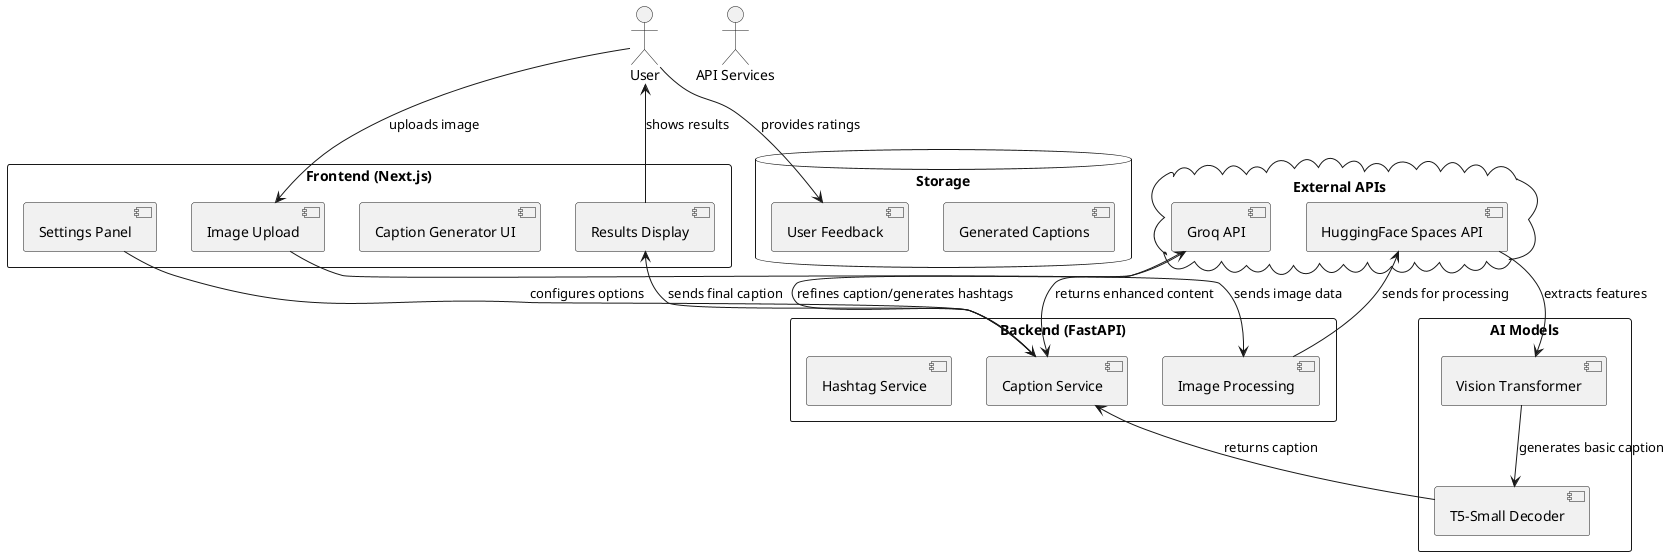 @startuml System Overview

' Define actors
actor User as user
actor "API Services" as api

' Define main components
rectangle "Frontend (Next.js)" as frontend {
  component "Image Upload" as upload
  component "Caption Generator UI" as capui
  component "Settings Panel" as settings
  component "Results Display" as display
}

rectangle "Backend (FastAPI)" as backend {
  component "Image Processing" as imgprocess
  component "Caption Service" as capservice
  component "Hashtag Service" as hashservice
}

rectangle "AI Models" as models {
  component "Vision Transformer" as vit
  component "T5-Small Decoder" as t5
}

cloud "External APIs" as external {
  component "Groq API" as groq
  component "HuggingFace Spaces API" as hf
}

database "Storage" as db {
  component "Generated Captions" as captions
  component "User Feedback" as feedback
}

' Define relationships
user --> upload : uploads image
upload --> imgprocess : sends image data
imgprocess --> hf : sends for processing
hf --> vit : extracts features
vit --> t5 : generates basic caption
t5 --> capservice : returns caption
settings --> capservice : configures options
capservice --> groq : refines caption/generates hashtags
groq --> capservice : returns enhanced content
capservice --> display : sends final caption
display --> user : shows results
user --> feedback : provides ratings

@enduml



@startuml Sequence Diagram

actor User
participant "Frontend" as FE
participant "Backend" as BE
participant "HuggingFace API" as HF
participant "Groq API" as GROQ
database "Storage" as DB

== Image Upload & Basic Caption ==
User -> FE: Upload Image
activate FE
FE -> BE: POST /upload-image
activate BE
BE -> HF: Request Caption Generation
activate HF
HF --> BE: Basic Caption
deactivate HF
BE --> FE: Return Caption
deactivate BE
FE --> User: Display Basic Caption
deactivate FE

== Advanced Processing (Optional) ==
alt Advanced Mode Selected
    User -> FE: Select Advanced Options
    activate FE
    FE -> BE: POST /refine-caption
    activate BE
    BE -> GROQ: Request Caption Refinement
    activate GROQ
    GROQ --> BE: Refined Caption
    deactivate GROQ
    BE --> FE: Return Refined Caption
    deactivate BE
    FE --> User: Display Refined Caption
    deactivate FE
end

== Hashtag Generation (Optional) ==
alt Hashtags Requested
    User -> FE: Enable Hashtags
    activate FE
    FE -> BE: POST /generate-hashtags
    activate BE
    BE -> GROQ: Request Hashtags
    activate GROQ
    GROQ --> BE: Generated Hashtags
    deactivate GROQ
    BE --> FE: Return Hashtags
    deactivate BE
    FE -> FE: Append Hashtags to Caption
    FE --> User: Display Caption with Hashtags
    deactivate FE
end

== Feedback Collection (Optional) ==
User -> FE: Submit Feedback
activate FE
FE -> BE: POST /save-feedback
activate BE
BE -> DB: Store Feedback
BE --> FE: Confirmation
deactivate BE
FE --> User: Feedback Received
deactivate FE

@enduml

@startuml Class Diagram

class ImageUpload {
  +handleFileChange()
  +validateImage()
  +uploadImage()
}

class CaptionGenerator {
  -isGenerating: boolean
  -generationStep: string
  -selectedModel: string
  +generateBasicCaption()
  +generateAdvancedCaption()
  +generateHashtags()
}

class APIService {
  +captionWithHFAPI()
  +refineWithGroq()
  +generateHashtagsWithGroq()
}

class UserInterface {
  -isDarkMode: boolean
  -caption: string
  +toggleDarkMode()
  +handleModelSelection()
  +handleToneSelection() 
  +displayCaption()
  +editCaption()
}

ImageUpload --> CaptionGenerator: sends image
CaptionGenerator --> APIService: requests processing
APIService --> CaptionGenerator: returns results
CaptionGenerator --> UserInterface: updates display

@enduml

